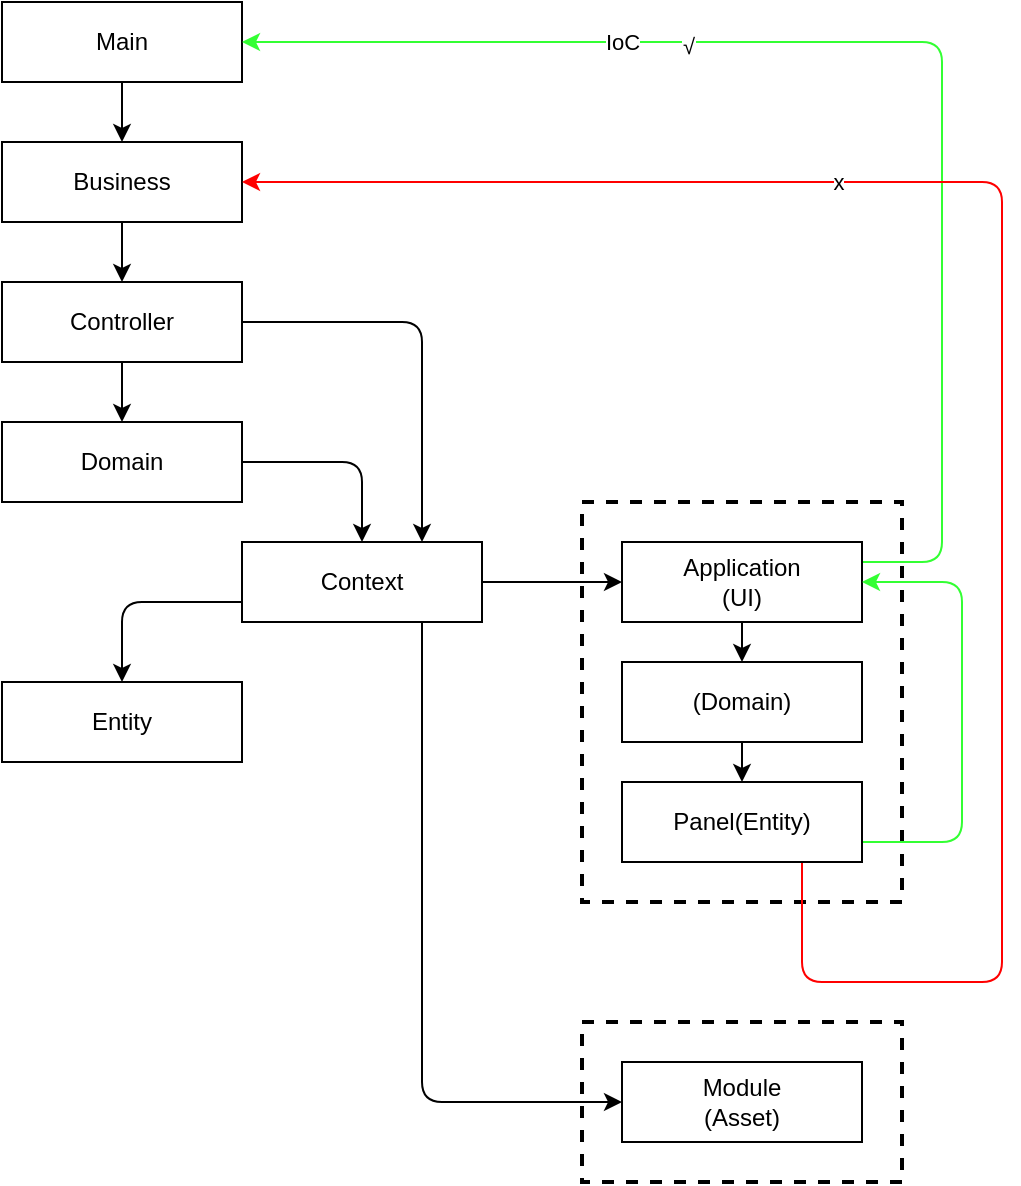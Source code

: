 <mxfile>
    <diagram id="gSzlJXQv112BbT16iRbO" name="Page-1">
        <mxGraphModel dx="1071" dy="787" grid="1" gridSize="10" guides="1" tooltips="1" connect="1" arrows="1" fold="1" page="1" pageScale="1" pageWidth="850" pageHeight="1100" background="#ffffff" math="0" shadow="0">
            <root>
                <mxCell id="0"/>
                <mxCell id="1" parent="0"/>
                <mxCell id="36" value="" style="rounded=0;whiteSpace=wrap;html=1;fillColor=none;strokeColor=#000000;strokeWidth=2;dashed=1;" vertex="1" parent="1">
                    <mxGeometry x="630" y="750" width="160" height="80" as="geometry"/>
                </mxCell>
                <mxCell id="35" value="" style="rounded=0;whiteSpace=wrap;html=1;fillColor=none;strokeColor=#000000;strokeWidth=2;dashed=1;" vertex="1" parent="1">
                    <mxGeometry x="630" y="490" width="160" height="200" as="geometry"/>
                </mxCell>
                <mxCell id="8" style="edgeStyle=none;html=1;exitX=0.5;exitY=1;exitDx=0;exitDy=0;entryX=0.5;entryY=0;entryDx=0;entryDy=0;strokeColor=#000000;" edge="1" parent="1" source="2" target="3">
                    <mxGeometry relative="1" as="geometry"/>
                </mxCell>
                <mxCell id="2" value="Main" style="rounded=0;whiteSpace=wrap;html=1;" vertex="1" parent="1">
                    <mxGeometry x="340" y="240" width="120" height="40" as="geometry"/>
                </mxCell>
                <mxCell id="9" style="edgeStyle=none;html=1;exitX=0.5;exitY=1;exitDx=0;exitDy=0;entryX=0.5;entryY=0;entryDx=0;entryDy=0;strokeColor=#000000;" edge="1" parent="1" source="3" target="4">
                    <mxGeometry relative="1" as="geometry"/>
                </mxCell>
                <mxCell id="3" value="Business" style="rounded=0;whiteSpace=wrap;html=1;" vertex="1" parent="1">
                    <mxGeometry x="340" y="310" width="120" height="40" as="geometry"/>
                </mxCell>
                <mxCell id="10" style="edgeStyle=none;html=1;exitX=0.5;exitY=1;exitDx=0;exitDy=0;entryX=0.5;entryY=0;entryDx=0;entryDy=0;strokeColor=#000000;" edge="1" parent="1" source="4" target="5">
                    <mxGeometry relative="1" as="geometry"/>
                </mxCell>
                <mxCell id="26" style="edgeStyle=orthogonalEdgeStyle;html=1;exitX=1;exitY=0.5;exitDx=0;exitDy=0;entryX=0.75;entryY=0;entryDx=0;entryDy=0;strokeColor=#000000;" edge="1" parent="1" source="4" target="6">
                    <mxGeometry relative="1" as="geometry"/>
                </mxCell>
                <mxCell id="4" value="Controller" style="rounded=0;whiteSpace=wrap;html=1;" vertex="1" parent="1">
                    <mxGeometry x="340" y="380" width="120" height="40" as="geometry"/>
                </mxCell>
                <mxCell id="25" style="edgeStyle=orthogonalEdgeStyle;html=1;exitX=1;exitY=0.5;exitDx=0;exitDy=0;entryX=0.5;entryY=0;entryDx=0;entryDy=0;strokeColor=#000000;" edge="1" parent="1" source="5" target="6">
                    <mxGeometry relative="1" as="geometry"/>
                </mxCell>
                <mxCell id="5" value="Domain" style="rounded=0;whiteSpace=wrap;html=1;" vertex="1" parent="1">
                    <mxGeometry x="340" y="450" width="120" height="40" as="geometry"/>
                </mxCell>
                <mxCell id="21" style="edgeStyle=orthogonalEdgeStyle;html=1;exitX=0;exitY=0.75;exitDx=0;exitDy=0;entryX=0.5;entryY=0;entryDx=0;entryDy=0;strokeColor=#000000;" edge="1" parent="1" source="6" target="7">
                    <mxGeometry relative="1" as="geometry"/>
                </mxCell>
                <mxCell id="24" style="edgeStyle=orthogonalEdgeStyle;html=1;exitX=1;exitY=0.5;exitDx=0;exitDy=0;entryX=0;entryY=0.5;entryDx=0;entryDy=0;strokeColor=#000000;" edge="1" parent="1" source="6" target="13">
                    <mxGeometry relative="1" as="geometry"/>
                </mxCell>
                <mxCell id="40" style="edgeStyle=orthogonalEdgeStyle;shape=connector;rounded=1;html=1;exitX=0.75;exitY=1;exitDx=0;exitDy=0;entryX=0;entryY=0.5;entryDx=0;entryDy=0;labelBackgroundColor=default;strokeColor=#000000;fontFamily=Helvetica;fontSize=11;fontColor=default;endArrow=classic;" edge="1" parent="1" source="6" target="37">
                    <mxGeometry relative="1" as="geometry"/>
                </mxCell>
                <mxCell id="6" value="Context" style="rounded=0;whiteSpace=wrap;html=1;" vertex="1" parent="1">
                    <mxGeometry x="460" y="510" width="120" height="40" as="geometry"/>
                </mxCell>
                <mxCell id="7" value="Entity" style="rounded=0;whiteSpace=wrap;html=1;" vertex="1" parent="1">
                    <mxGeometry x="340" y="580" width="120" height="40" as="geometry"/>
                </mxCell>
                <mxCell id="19" style="edgeStyle=orthogonalEdgeStyle;html=1;exitX=0.5;exitY=1;exitDx=0;exitDy=0;entryX=0.5;entryY=0;entryDx=0;entryDy=0;strokeColor=#000000;" edge="1" parent="1" source="13" target="18">
                    <mxGeometry relative="1" as="geometry"/>
                </mxCell>
                <mxCell id="32" style="edgeStyle=orthogonalEdgeStyle;html=1;exitX=1;exitY=0.25;exitDx=0;exitDy=0;entryX=1;entryY=0.5;entryDx=0;entryDy=0;strokeColor=#33FF33;" edge="1" parent="1" source="13" target="2">
                    <mxGeometry relative="1" as="geometry">
                        <Array as="points">
                            <mxPoint x="810" y="520"/>
                            <mxPoint x="810" y="260"/>
                        </Array>
                    </mxGeometry>
                </mxCell>
                <mxCell id="33" value="√" style="edgeLabel;html=1;align=center;verticalAlign=middle;resizable=0;points=[];" vertex="1" connectable="0" parent="32">
                    <mxGeometry x="0.314" y="2" relative="1" as="geometry">
                        <mxPoint as="offset"/>
                    </mxGeometry>
                </mxCell>
                <mxCell id="34" value="IoC" style="edgeLabel;html=1;align=center;verticalAlign=middle;resizable=0;points=[];" vertex="1" connectable="0" parent="32">
                    <mxGeometry x="0.415" relative="1" as="geometry">
                        <mxPoint as="offset"/>
                    </mxGeometry>
                </mxCell>
                <mxCell id="13" value="Application&lt;br&gt;(UI)" style="rounded=0;whiteSpace=wrap;html=1;" vertex="1" parent="1">
                    <mxGeometry x="650" y="510" width="120" height="40" as="geometry"/>
                </mxCell>
                <mxCell id="23" style="edgeStyle=orthogonalEdgeStyle;html=1;exitX=0.5;exitY=1;exitDx=0;exitDy=0;entryX=0.5;entryY=0;entryDx=0;entryDy=0;strokeColor=#000000;" edge="1" parent="1" source="18" target="22">
                    <mxGeometry relative="1" as="geometry"/>
                </mxCell>
                <mxCell id="18" value="(Domain)" style="rounded=0;whiteSpace=wrap;html=1;" vertex="1" parent="1">
                    <mxGeometry x="650" y="570" width="120" height="40" as="geometry"/>
                </mxCell>
                <mxCell id="27" style="edgeStyle=orthogonalEdgeStyle;html=1;exitX=0.75;exitY=1;exitDx=0;exitDy=0;entryX=1;entryY=0.5;entryDx=0;entryDy=0;strokeColor=#FF0000;" edge="1" parent="1" source="22" target="3">
                    <mxGeometry relative="1" as="geometry">
                        <Array as="points">
                            <mxPoint x="740" y="730"/>
                            <mxPoint x="840" y="730"/>
                            <mxPoint x="840" y="330"/>
                        </Array>
                    </mxGeometry>
                </mxCell>
                <mxCell id="28" value="x" style="edgeLabel;html=1;align=center;verticalAlign=middle;resizable=0;points=[];" vertex="1" connectable="0" parent="27">
                    <mxGeometry x="0.366" relative="1" as="geometry">
                        <mxPoint as="offset"/>
                    </mxGeometry>
                </mxCell>
                <mxCell id="30" style="edgeStyle=orthogonalEdgeStyle;html=1;exitX=1;exitY=0.75;exitDx=0;exitDy=0;entryX=1;entryY=0.5;entryDx=0;entryDy=0;strokeColor=#33FF33;" edge="1" parent="1" source="22" target="13">
                    <mxGeometry relative="1" as="geometry">
                        <Array as="points">
                            <mxPoint x="820" y="660"/>
                            <mxPoint x="820" y="530"/>
                        </Array>
                    </mxGeometry>
                </mxCell>
                <mxCell id="22" value="Panel(Entity)" style="rounded=0;whiteSpace=wrap;html=1;" vertex="1" parent="1">
                    <mxGeometry x="650" y="630" width="120" height="40" as="geometry"/>
                </mxCell>
                <mxCell id="37" value="Module&lt;br&gt;(Asset)" style="rounded=0;whiteSpace=wrap;html=1;" vertex="1" parent="1">
                    <mxGeometry x="650" y="770" width="120" height="40" as="geometry"/>
                </mxCell>
            </root>
        </mxGraphModel>
    </diagram>
</mxfile>